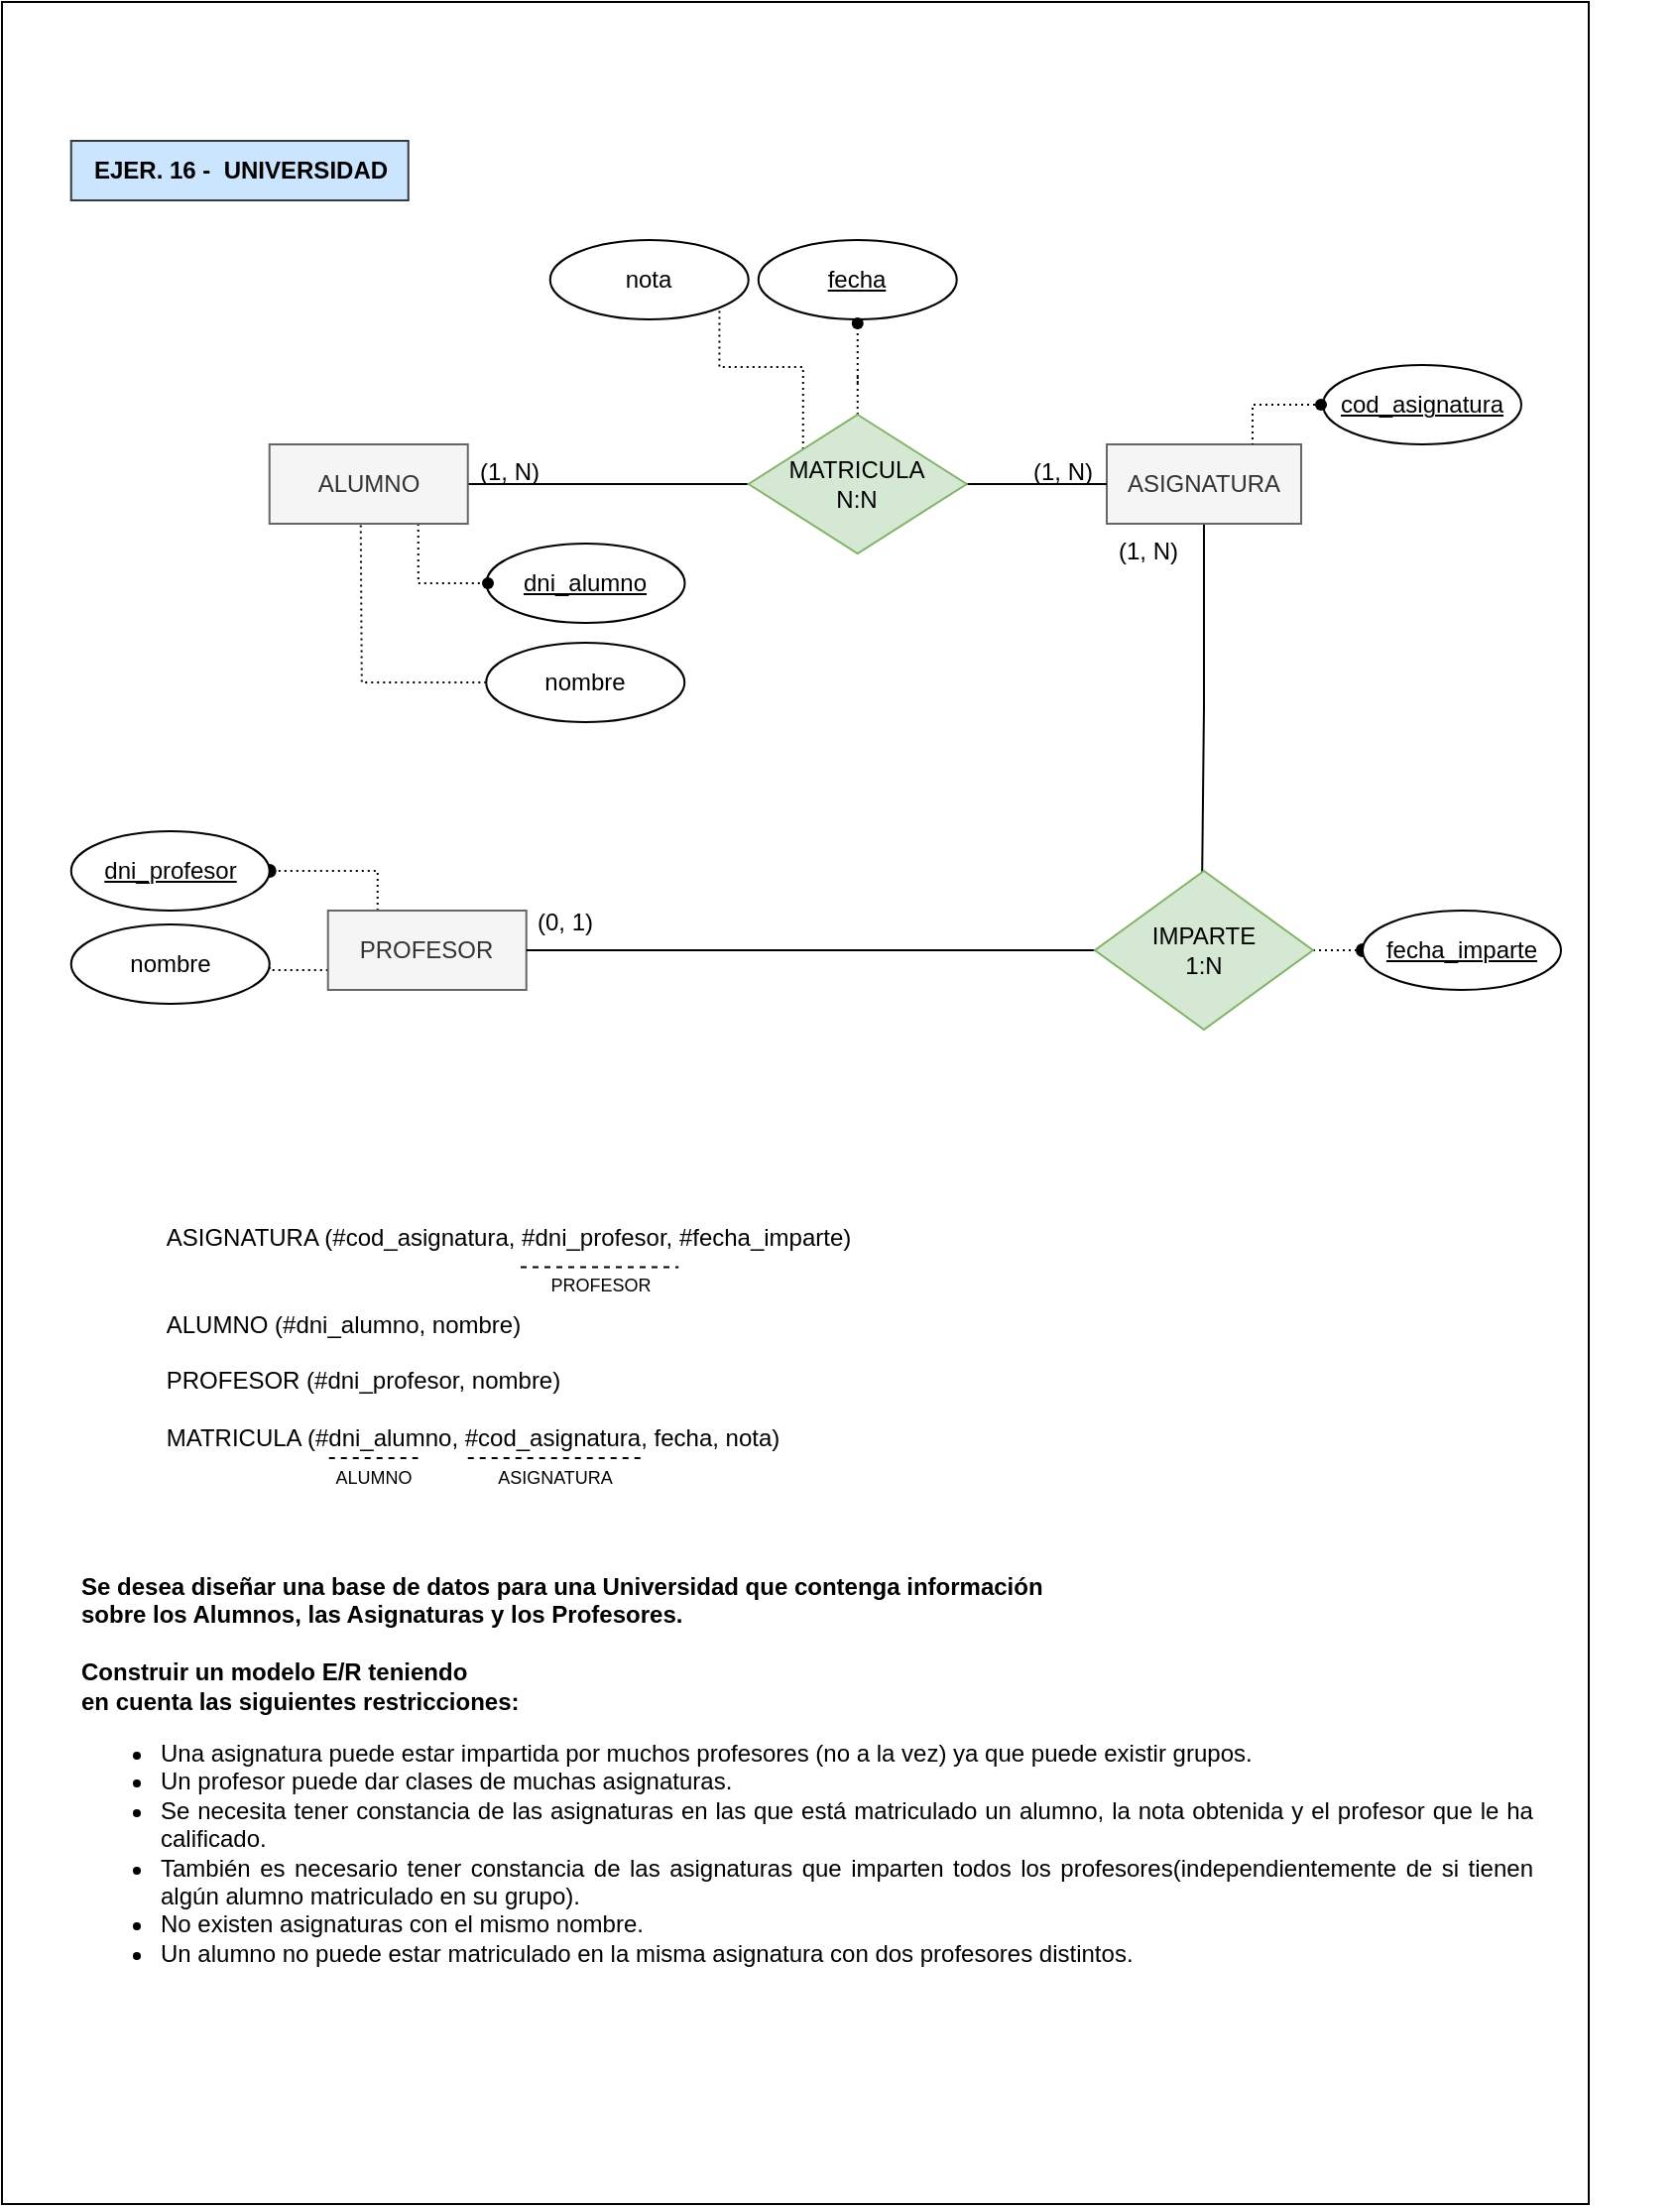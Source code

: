 <mxfile version="22.1.2" type="github">
  <diagram name="Página-1" id="RCEBO4_55bhPXPiaisOr">
    <mxGraphModel dx="2074" dy="1144" grid="1" gridSize="10" guides="1" tooltips="1" connect="1" arrows="1" fold="1" page="1" pageScale="1" pageWidth="827" pageHeight="1169" math="0" shadow="0">
      <root>
        <mxCell id="0" />
        <mxCell id="1" parent="0" />
        <mxCell id="zuOBPA3GGNfVyxOtIFOT-1" value="" style="rounded=0;whiteSpace=wrap;html=1;" vertex="1" parent="1">
          <mxGeometry x="14" y="30" width="800" height="1110" as="geometry" />
        </mxCell>
        <mxCell id="zuOBPA3GGNfVyxOtIFOT-67" value="" style="group" vertex="1" connectable="0" parent="1">
          <mxGeometry x="48.87" y="610" width="810" height="510" as="geometry" />
        </mxCell>
        <mxCell id="zuOBPA3GGNfVyxOtIFOT-68" value="&lt;div style=&quot;text-align: justify;&quot;&gt;&lt;br&gt;&lt;/div&gt;&lt;div style=&quot;text-align: justify;&quot;&gt;&lt;br&gt;&lt;/div&gt;&lt;div style=&quot;text-align: justify;&quot;&gt;ASIGNATURA (#cod_asignatura, #dni_profesor, #fecha_imparte)&lt;/div&gt;&lt;div style=&quot;text-align: justify;&quot;&gt;&lt;br&gt;&lt;/div&gt;&lt;div style=&quot;text-align: justify;&quot;&gt;&lt;br&gt;&lt;/div&gt;&lt;div style=&quot;text-align: justify;&quot;&gt;ALUMNO (#dni_alumno, nombre)&lt;/div&gt;&lt;div style=&quot;text-align: justify;&quot;&gt;&lt;br&gt;&lt;/div&gt;&lt;div style=&quot;text-align: justify;&quot;&gt;PROFESOR (#dni_profesor, nombre)&lt;/div&gt;&lt;div style=&quot;text-align: justify;&quot;&gt;&lt;br&gt;&lt;/div&gt;&lt;div style=&quot;text-align: justify;&quot;&gt;MATRICULA (#dni_alumno, #cod_asignatura, fecha, nota)&lt;/div&gt;" style="text;html=1;align=center;verticalAlign=middle;resizable=1;points=[];autosize=1;strokeColor=none;fillColor=none;movable=1;rotatable=1;deletable=1;editable=1;locked=0;connectable=1;container=0;" vertex="1" parent="zuOBPA3GGNfVyxOtIFOT-67">
          <mxGeometry x="35" y="1.925" width="370" height="153.962" as="geometry" />
        </mxCell>
        <mxCell id="zuOBPA3GGNfVyxOtIFOT-75" value="ASIGNATURA" style="text;html=1;strokeColor=none;fillColor=none;align=center;verticalAlign=middle;whiteSpace=wrap;rounded=0;fontSize=9;container=0;" vertex="1" parent="zuOBPA3GGNfVyxOtIFOT-67">
          <mxGeometry x="200" y="153.962" width="88.25" height="19.245" as="geometry" />
        </mxCell>
        <mxCell id="zuOBPA3GGNfVyxOtIFOT-103" value="" style="endArrow=none;dashed=1;html=1;rounded=0;exitX=0;exitY=0;exitDx=0;exitDy=0;entryX=1;entryY=0;entryDx=0;entryDy=0;" edge="1" parent="zuOBPA3GGNfVyxOtIFOT-67" source="zuOBPA3GGNfVyxOtIFOT-75" target="zuOBPA3GGNfVyxOtIFOT-75">
          <mxGeometry width="50" height="50" relative="1" as="geometry">
            <mxPoint x="141.75" y="146.264" as="sourcePoint" />
            <mxPoint x="186.75" y="146.264" as="targetPoint" />
          </mxGeometry>
        </mxCell>
        <mxCell id="zuOBPA3GGNfVyxOtIFOT-108" value="PROFESOR" style="text;html=1;strokeColor=none;fillColor=none;align=center;verticalAlign=middle;whiteSpace=wrap;rounded=0;fontSize=9;container=0;" vertex="1" parent="zuOBPA3GGNfVyxOtIFOT-67">
          <mxGeometry x="226.63" y="57.736" width="79.63" height="19.245" as="geometry" />
        </mxCell>
        <mxCell id="zuOBPA3GGNfVyxOtIFOT-109" value="" style="endArrow=none;dashed=1;html=1;rounded=0;exitX=0;exitY=0;exitDx=0;exitDy=0;entryX=1;entryY=0;entryDx=0;entryDy=0;" edge="1" parent="zuOBPA3GGNfVyxOtIFOT-67" source="zuOBPA3GGNfVyxOtIFOT-108" target="zuOBPA3GGNfVyxOtIFOT-108">
          <mxGeometry width="50" height="50" relative="1" as="geometry">
            <mxPoint x="407.12" y="191.491" as="sourcePoint" />
            <mxPoint x="452.12" y="191.491" as="targetPoint" />
          </mxGeometry>
        </mxCell>
        <mxCell id="zuOBPA3GGNfVyxOtIFOT-73" value="ALUMNO" style="text;html=1;strokeColor=none;fillColor=none;align=center;verticalAlign=middle;whiteSpace=wrap;rounded=0;fontSize=9;container=0;" vertex="1" parent="zuOBPA3GGNfVyxOtIFOT-67">
          <mxGeometry x="130" y="153.962" width="44.87" height="19.245" as="geometry" />
        </mxCell>
        <mxCell id="zuOBPA3GGNfVyxOtIFOT-74" value="" style="endArrow=none;dashed=1;html=1;rounded=0;exitX=0;exitY=0;exitDx=0;exitDy=0;entryX=1;entryY=0;entryDx=0;entryDy=0;" edge="1" parent="zuOBPA3GGNfVyxOtIFOT-67" source="zuOBPA3GGNfVyxOtIFOT-73" target="zuOBPA3GGNfVyxOtIFOT-73">
          <mxGeometry width="50" height="50" relative="1" as="geometry">
            <mxPoint x="67.67" y="144.34" as="sourcePoint" />
            <mxPoint x="145.57" y="143.377" as="targetPoint" />
          </mxGeometry>
        </mxCell>
        <mxCell id="zuOBPA3GGNfVyxOtIFOT-15" value="EJER. 16 -&amp;nbsp; UNIVERSIDAD" style="text;html=1;align=center;verticalAlign=middle;resizable=0;points=[];autosize=1;strokeColor=#36393d;fillColor=#cce5ff;fontStyle=1;fontSize=12;" vertex="1" parent="zuOBPA3GGNfVyxOtIFOT-67">
          <mxGeometry y="-510" width="170" height="30" as="geometry" />
        </mxCell>
        <mxCell id="zuOBPA3GGNfVyxOtIFOT-114" value="&lt;div style=&quot;&quot;&gt;&lt;div style=&quot;text-align: justify;&quot;&gt;&lt;br&gt;&lt;/div&gt;&lt;div style=&quot;text-align: justify;&quot;&gt;&lt;span style=&quot;font-size: 13px;&quot;&gt;&lt;br&gt;&lt;/span&gt;&lt;/div&gt;&lt;b&gt;&lt;div style=&quot;text-align: justify;&quot;&gt;&lt;b style=&quot;background-color: initial;&quot;&gt;Se desea diseñar una base de datos para una Universidad que contenga información&lt;/b&gt;&lt;/div&gt;&lt;font style=&quot;font-size: 12px;&quot;&gt;&lt;div style=&quot;text-align: justify;&quot;&gt;&lt;b style=&quot;background-color: initial;&quot;&gt;sobre los Alumnos, las Asignaturas y los Profesores.&amp;nbsp;&lt;/b&gt;&lt;/div&gt;&lt;/font&gt;&lt;/b&gt;&lt;/div&gt;&lt;div style=&quot;text-align: justify;&quot;&gt;&lt;b&gt;&lt;font style=&quot;font-size: 12px;&quot;&gt;&lt;br&gt;&lt;/font&gt;&lt;/b&gt;&lt;/div&gt;&lt;div style=&quot;&quot;&gt;&lt;div style=&quot;text-align: justify;&quot;&gt;&lt;b style=&quot;background-color: initial;&quot;&gt;Construir un modelo E/R teniendo&lt;/b&gt;&lt;/div&gt;&lt;b&gt;&lt;div style=&quot;text-align: justify;&quot;&gt;&lt;b style=&quot;background-color: initial;&quot;&gt;en cuenta las siguientes restricciones:&lt;/b&gt;&lt;/div&gt;&lt;/b&gt;&lt;ul&gt;&lt;li&gt;&lt;div style=&quot;text-align: justify;&quot;&gt;&lt;span style=&quot;background-color: initial;&quot;&gt;Una asignatura puede estar impartida por muchos profesores (no a la vez) ya que&amp;nbsp;&lt;/span&gt;&lt;span style=&quot;background-color: initial;&quot;&gt;puede existir grupos.&amp;nbsp;&lt;/span&gt;&lt;/div&gt;&lt;/li&gt;&lt;li style=&quot;text-align: justify;&quot;&gt;Un profesor puede dar clases de muchas asignaturas.&amp;nbsp;&lt;/li&gt;&lt;li&gt;&lt;div style=&quot;text-align: justify;&quot;&gt;&lt;span style=&quot;background-color: initial;&quot;&gt;Se necesita tener constancia de las asignaturas en las que está matriculado un&amp;nbsp;&lt;/span&gt;&lt;span style=&quot;background-color: initial;&quot;&gt;alumno, la nota obtenida y el profesor que le ha calificado.&amp;nbsp;&lt;/span&gt;&lt;/div&gt;&lt;/li&gt;&lt;li&gt;&lt;div style=&quot;text-align: justify;&quot;&gt;&lt;span style=&quot;background-color: initial;&quot;&gt;También es necesario tener constancia de las asignaturas que imparten todos los&amp;nbsp;&lt;/span&gt;&lt;span style=&quot;background-color: initial;&quot;&gt;profesores(independientemente de si tienen algún alumno matriculado en su&amp;nbsp;&lt;/span&gt;&lt;span style=&quot;background-color: initial;&quot;&gt;grupo).&amp;nbsp;&lt;/span&gt;&lt;/div&gt;&lt;/li&gt;&lt;li style=&quot;text-align: justify;&quot;&gt;No existen asignaturas con el mismo nombre.&lt;/li&gt;&lt;li&gt;&lt;div style=&quot;text-align: justify;&quot;&gt;&lt;span style=&quot;background-color: initial;&quot;&gt;Un alumno no puede estar matriculado en la misma asignatura con dos profesores&amp;nbsp;&lt;/span&gt;&lt;span style=&quot;background-color: initial;&quot;&gt;distintos.&amp;nbsp;&lt;/span&gt;&lt;/div&gt;&lt;/li&gt;&lt;/ul&gt;&lt;/div&gt;" style="text;html=1;strokeColor=none;fillColor=none;spacing=5;spacingTop=-20;whiteSpace=wrap;overflow=hidden;rounded=0;align=left;" vertex="1" parent="zuOBPA3GGNfVyxOtIFOT-67">
          <mxGeometry y="192.45" width="740" height="230.94" as="geometry" />
        </mxCell>
        <mxCell id="zuOBPA3GGNfVyxOtIFOT-89" style="edgeStyle=orthogonalEdgeStyle;rounded=0;orthogonalLoop=1;jettySize=auto;html=1;exitX=0.25;exitY=0;exitDx=0;exitDy=0;entryX=1;entryY=0.5;entryDx=0;entryDy=0;endArrow=oval;endFill=1;dashed=1;dashPattern=1 2;" edge="1" parent="1" source="zuOBPA3GGNfVyxOtIFOT-2" target="zuOBPA3GGNfVyxOtIFOT-32">
          <mxGeometry relative="1" as="geometry" />
        </mxCell>
        <mxCell id="zuOBPA3GGNfVyxOtIFOT-90" style="edgeStyle=orthogonalEdgeStyle;rounded=0;orthogonalLoop=1;jettySize=auto;html=1;exitX=0;exitY=0.75;exitDx=0;exitDy=0;entryX=1;entryY=0.5;entryDx=0;entryDy=0;endArrow=none;endFill=0;dashed=1;dashPattern=1 2;" edge="1" parent="1" source="zuOBPA3GGNfVyxOtIFOT-2" target="zuOBPA3GGNfVyxOtIFOT-28">
          <mxGeometry relative="1" as="geometry" />
        </mxCell>
        <mxCell id="zuOBPA3GGNfVyxOtIFOT-2" value="PROFESOR" style="whiteSpace=wrap;html=1;align=center;fillColor=#f5f5f5;fontColor=#333333;strokeColor=#666666;" vertex="1" parent="1">
          <mxGeometry x="178.37" y="488" width="100" height="40" as="geometry" />
        </mxCell>
        <mxCell id="zuOBPA3GGNfVyxOtIFOT-3" value="" style="edgeStyle=orthogonalEdgeStyle;rounded=0;orthogonalLoop=1;jettySize=auto;html=1;endArrow=none;endFill=0;" edge="1" parent="1" source="zuOBPA3GGNfVyxOtIFOT-4">
          <mxGeometry relative="1" as="geometry">
            <mxPoint x="619" y="478" as="targetPoint" />
          </mxGeometry>
        </mxCell>
        <mxCell id="zuOBPA3GGNfVyxOtIFOT-4" value="ASIGNATURA" style="whiteSpace=wrap;html=1;align=center;fillColor=#f5f5f5;fontColor=#333333;strokeColor=#666666;" vertex="1" parent="1">
          <mxGeometry x="571" y="253" width="98" height="40" as="geometry" />
        </mxCell>
        <mxCell id="zuOBPA3GGNfVyxOtIFOT-5" style="edgeStyle=orthogonalEdgeStyle;rounded=0;orthogonalLoop=1;jettySize=auto;html=1;exitX=1;exitY=0.5;exitDx=0;exitDy=0;entryX=0;entryY=0.5;entryDx=0;entryDy=0;endArrow=none;endFill=0;" edge="1" parent="1" source="zuOBPA3GGNfVyxOtIFOT-7" target="zuOBPA3GGNfVyxOtIFOT-11">
          <mxGeometry relative="1" as="geometry" />
        </mxCell>
        <mxCell id="zuOBPA3GGNfVyxOtIFOT-6" style="edgeStyle=orthogonalEdgeStyle;rounded=0;orthogonalLoop=1;jettySize=auto;html=1;exitX=0.75;exitY=1;exitDx=0;exitDy=0;fontFamily=Helvetica;fontSize=14;fontColor=default;startSize=0;entryX=0;entryY=0.5;entryDx=0;entryDy=0;endArrow=none;endFill=0;dashed=1;dashPattern=1 2;" edge="1" parent="1" source="zuOBPA3GGNfVyxOtIFOT-7" target="zuOBPA3GGNfVyxOtIFOT-36">
          <mxGeometry relative="1" as="geometry">
            <mxPoint x="223.667" y="323" as="targetPoint" />
          </mxGeometry>
        </mxCell>
        <mxCell id="zuOBPA3GGNfVyxOtIFOT-7" value="ALUMNO" style="whiteSpace=wrap;html=1;align=center;fillColor=#f5f5f5;fontColor=#333333;strokeColor=#666666;" vertex="1" parent="1">
          <mxGeometry x="148.87" y="253" width="100" height="40" as="geometry" />
        </mxCell>
        <mxCell id="zuOBPA3GGNfVyxOtIFOT-8" style="edgeStyle=orthogonalEdgeStyle;rounded=0;orthogonalLoop=1;jettySize=auto;html=1;exitX=0.5;exitY=0;exitDx=0;exitDy=0;entryX=0.5;entryY=0;entryDx=0;entryDy=0;" edge="1" parent="1">
          <mxGeometry relative="1" as="geometry">
            <mxPoint x="40.0" y="400" as="sourcePoint" />
            <mxPoint x="40.0" y="400" as="targetPoint" />
          </mxGeometry>
        </mxCell>
        <mxCell id="zuOBPA3GGNfVyxOtIFOT-9" style="edgeStyle=orthogonalEdgeStyle;rounded=0;orthogonalLoop=1;jettySize=auto;html=1;exitX=1;exitY=0.5;exitDx=0;exitDy=0;entryX=0;entryY=0.5;entryDx=0;entryDy=0;endArrow=none;endFill=0;" edge="1" parent="1" source="zuOBPA3GGNfVyxOtIFOT-11" target="zuOBPA3GGNfVyxOtIFOT-4">
          <mxGeometry relative="1" as="geometry" />
        </mxCell>
        <mxCell id="zuOBPA3GGNfVyxOtIFOT-10" style="edgeStyle=orthogonalEdgeStyle;rounded=0;orthogonalLoop=1;jettySize=auto;html=1;exitX=0.5;exitY=0;exitDx=0;exitDy=0;dashed=1;dashPattern=1 2;endArrow=none;endFill=0;" edge="1" parent="1" source="zuOBPA3GGNfVyxOtIFOT-11" target="zuOBPA3GGNfVyxOtIFOT-60">
          <mxGeometry relative="1" as="geometry" />
        </mxCell>
        <mxCell id="zuOBPA3GGNfVyxOtIFOT-85" style="edgeStyle=orthogonalEdgeStyle;rounded=0;orthogonalLoop=1;jettySize=auto;html=1;exitX=0;exitY=0;exitDx=0;exitDy=0;entryX=1;entryY=1;entryDx=0;entryDy=0;endArrow=none;endFill=0;dashed=1;dashPattern=1 2;" edge="1" parent="1" source="zuOBPA3GGNfVyxOtIFOT-11" target="zuOBPA3GGNfVyxOtIFOT-84">
          <mxGeometry relative="1" as="geometry" />
        </mxCell>
        <mxCell id="zuOBPA3GGNfVyxOtIFOT-11" value="&lt;font style=&quot;font-size: 12px;&quot;&gt;MATRICULA&lt;br&gt;N:N&lt;/font&gt;" style="shape=rhombus;perimeter=rhombusPerimeter;whiteSpace=wrap;html=1;align=center;verticalAlign=middle;fillColor=#d5e8d4;strokeColor=#82b366;" vertex="1" parent="1">
          <mxGeometry x="390.37" y="238" width="110" height="70" as="geometry" />
        </mxCell>
        <mxCell id="zuOBPA3GGNfVyxOtIFOT-12" style="rounded=0;orthogonalLoop=1;jettySize=auto;html=1;exitX=0;exitY=0.5;exitDx=0;exitDy=0;strokeColor=none;endArrow=none;endFill=0;shadow=1;" edge="1" parent="1">
          <mxGeometry relative="1" as="geometry">
            <mxPoint x="185.13" y="497" as="targetPoint" />
            <mxPoint x="153.37" y="487" as="sourcePoint" />
          </mxGeometry>
        </mxCell>
        <mxCell id="zuOBPA3GGNfVyxOtIFOT-14" value="(1, N)" style="text;strokeColor=none;fillColor=none;spacingLeft=4;spacingRight=4;overflow=hidden;rotatable=0;points=[[0,0.5],[1,0.5]];portConstraint=eastwest;fontSize=12;whiteSpace=wrap;html=1;" vertex="1" parent="1">
          <mxGeometry x="528.25" y="253" width="50" height="30" as="geometry" />
        </mxCell>
        <mxCell id="zuOBPA3GGNfVyxOtIFOT-16" style="edgeStyle=orthogonalEdgeStyle;rounded=0;orthogonalLoop=1;jettySize=auto;html=1;exitX=0;exitY=0.5;exitDx=0;exitDy=0;entryX=1;entryY=0.5;entryDx=0;entryDy=0;endArrow=none;endFill=0;startArrow=none;startFill=0;strokeColor=none;" edge="1" parent="1">
          <mxGeometry relative="1" as="geometry">
            <mxPoint x="81" y="288" as="sourcePoint" />
            <mxPoint x="131" y="288" as="targetPoint" />
          </mxGeometry>
        </mxCell>
        <mxCell id="zuOBPA3GGNfVyxOtIFOT-19" style="edgeStyle=orthogonalEdgeStyle;rounded=0;orthogonalLoop=1;jettySize=auto;html=1;exitDx=0;exitDy=0;entryX=0.75;entryY=0;entryDx=0;entryDy=0;dashed=1;dashPattern=1 2;endArrow=none;endFill=0;" edge="1" parent="1" source="zuOBPA3GGNfVyxOtIFOT-47" target="zuOBPA3GGNfVyxOtIFOT-4">
          <mxGeometry relative="1" as="geometry" />
        </mxCell>
        <mxCell id="zuOBPA3GGNfVyxOtIFOT-20" value="cod_asignatura" style="ellipse;whiteSpace=wrap;html=1;align=center;fontStyle=4;" vertex="1" parent="1">
          <mxGeometry x="680" y="213" width="100" height="40" as="geometry" />
        </mxCell>
        <mxCell id="zuOBPA3GGNfVyxOtIFOT-21" style="edgeStyle=orthogonalEdgeStyle;rounded=0;orthogonalLoop=1;jettySize=auto;html=1;exitX=0;exitY=0.5;exitDx=0;exitDy=0;entryX=0.5;entryY=1;entryDx=0;entryDy=0;dashed=1;dashPattern=1 2;endArrow=none;endFill=0;" edge="1" parent="1" source="zuOBPA3GGNfVyxOtIFOT-22">
          <mxGeometry relative="1" as="geometry">
            <mxPoint x="194.87" y="293" as="targetPoint" />
          </mxGeometry>
        </mxCell>
        <mxCell id="zuOBPA3GGNfVyxOtIFOT-22" value="nombre" style="ellipse;whiteSpace=wrap;html=1;align=center;" vertex="1" parent="1">
          <mxGeometry x="258.13" y="353" width="100" height="40" as="geometry" />
        </mxCell>
        <mxCell id="zuOBPA3GGNfVyxOtIFOT-26" style="edgeStyle=orthogonalEdgeStyle;rounded=0;orthogonalLoop=1;jettySize=auto;html=1;exitDx=0;exitDy=0;entryX=0.5;entryY=0;entryDx=0;entryDy=0;endArrow=none;endFill=0;dashed=1;dashPattern=1 2;" edge="1" parent="1">
          <mxGeometry relative="1" as="geometry">
            <mxPoint x="144.63" y="542" as="sourcePoint" />
            <mxPoint x="144.63" y="542" as="targetPoint" />
          </mxGeometry>
        </mxCell>
        <mxCell id="zuOBPA3GGNfVyxOtIFOT-28" value="nombre" style="ellipse;whiteSpace=wrap;html=1;align=center;" vertex="1" parent="1">
          <mxGeometry x="48.87" y="495" width="100" height="40" as="geometry" />
        </mxCell>
        <mxCell id="zuOBPA3GGNfVyxOtIFOT-32" value="dni_profesor" style="ellipse;whiteSpace=wrap;html=1;align=center;fontStyle=4" vertex="1" parent="1">
          <mxGeometry x="48.87" y="448" width="100" height="40" as="geometry" />
        </mxCell>
        <mxCell id="zuOBPA3GGNfVyxOtIFOT-36" value="dni_alumno" style="ellipse;whiteSpace=wrap;html=1;align=center;fontStyle=4;" vertex="1" parent="1">
          <mxGeometry x="258.25" y="303" width="100" height="40" as="geometry" />
        </mxCell>
        <mxCell id="zuOBPA3GGNfVyxOtIFOT-38" value="" style="shape=waypoint;sketch=0;fillStyle=solid;size=6;pointerEvents=1;points=[];fillColor=none;resizable=0;rotatable=0;perimeter=centerPerimeter;snapToPoint=1;" vertex="1" parent="1">
          <mxGeometry x="249" y="313" width="20" height="20" as="geometry" />
        </mxCell>
        <mxCell id="zuOBPA3GGNfVyxOtIFOT-87" style="edgeStyle=orthogonalEdgeStyle;rounded=0;orthogonalLoop=1;jettySize=auto;html=1;exitX=0;exitY=0.5;exitDx=0;exitDy=0;entryX=1;entryY=0.5;entryDx=0;entryDy=0;endArrow=none;endFill=0;" edge="1" parent="1" source="zuOBPA3GGNfVyxOtIFOT-42" target="zuOBPA3GGNfVyxOtIFOT-2">
          <mxGeometry relative="1" as="geometry" />
        </mxCell>
        <mxCell id="zuOBPA3GGNfVyxOtIFOT-92" style="edgeStyle=orthogonalEdgeStyle;rounded=0;orthogonalLoop=1;jettySize=auto;html=1;exitX=1;exitY=0.5;exitDx=0;exitDy=0;entryX=0;entryY=0.5;entryDx=0;entryDy=0;endArrow=oval;endFill=1;dashed=1;dashPattern=1 2;" edge="1" parent="1" source="zuOBPA3GGNfVyxOtIFOT-42" target="zuOBPA3GGNfVyxOtIFOT-91">
          <mxGeometry relative="1" as="geometry" />
        </mxCell>
        <mxCell id="zuOBPA3GGNfVyxOtIFOT-42" value="IMPARTE&lt;br&gt;1:N" style="shape=rhombus;perimeter=rhombusPerimeter;whiteSpace=wrap;html=1;align=center;fillColor=#d5e8d4;strokeColor=#82b366;" vertex="1" parent="1">
          <mxGeometry x="565" y="468" width="110" height="80" as="geometry" />
        </mxCell>
        <mxCell id="zuOBPA3GGNfVyxOtIFOT-46" value="" style="edgeStyle=orthogonalEdgeStyle;rounded=0;orthogonalLoop=1;jettySize=auto;html=1;exitX=0;exitY=0.5;exitDx=0;exitDy=0;entryDx=0;entryDy=0;dashed=1;dashPattern=1 2;endArrow=none;endFill=0;" edge="1" parent="1" source="zuOBPA3GGNfVyxOtIFOT-20" target="zuOBPA3GGNfVyxOtIFOT-47">
          <mxGeometry relative="1" as="geometry">
            <mxPoint x="680" y="233" as="sourcePoint" />
            <mxPoint x="645" y="253" as="targetPoint" />
          </mxGeometry>
        </mxCell>
        <mxCell id="zuOBPA3GGNfVyxOtIFOT-47" value="" style="shape=waypoint;sketch=0;fillStyle=solid;size=6;pointerEvents=1;points=[];fillColor=none;resizable=0;rotatable=0;perimeter=centerPerimeter;snapToPoint=1;" vertex="1" parent="1">
          <mxGeometry x="669" y="223" width="20" height="20" as="geometry" />
        </mxCell>
        <mxCell id="zuOBPA3GGNfVyxOtIFOT-48" value="(1, N)" style="text;strokeColor=none;fillColor=none;spacingLeft=4;spacingRight=4;overflow=hidden;rotatable=0;points=[[0,0.5],[1,0.5]];portConstraint=eastwest;fontSize=12;whiteSpace=wrap;html=1;" vertex="1" parent="1">
          <mxGeometry x="571" y="293" width="50" height="30" as="geometry" />
        </mxCell>
        <mxCell id="zuOBPA3GGNfVyxOtIFOT-58" style="edgeStyle=orthogonalEdgeStyle;rounded=0;orthogonalLoop=1;jettySize=auto;html=1;exitX=0.5;exitY=1;exitDx=0;exitDy=0;dashed=1;dashPattern=1 2;endArrow=none;endFill=0;" edge="1" parent="1" source="zuOBPA3GGNfVyxOtIFOT-59" target="zuOBPA3GGNfVyxOtIFOT-60">
          <mxGeometry relative="1" as="geometry" />
        </mxCell>
        <mxCell id="zuOBPA3GGNfVyxOtIFOT-59" value="fecha" style="ellipse;whiteSpace=wrap;html=1;align=center;fontStyle=4;" vertex="1" parent="1">
          <mxGeometry x="395.37" y="150" width="100" height="40" as="geometry" />
        </mxCell>
        <mxCell id="zuOBPA3GGNfVyxOtIFOT-60" value="" style="shape=waypoint;sketch=0;fillStyle=solid;size=6;pointerEvents=1;points=[];fillColor=none;resizable=0;rotatable=0;perimeter=centerPerimeter;snapToPoint=1;" vertex="1" parent="1">
          <mxGeometry x="435.37" y="182" width="20" height="20" as="geometry" />
        </mxCell>
        <mxCell id="zuOBPA3GGNfVyxOtIFOT-80" value="" style="rounded=0;orthogonalLoop=1;jettySize=auto;html=1;exitX=0;exitY=0.5;exitDx=0;exitDy=0;strokeColor=none;endArrow=none;endFill=0;shadow=1;" edge="1" parent="1">
          <mxGeometry relative="1" as="geometry">
            <mxPoint x="153.37" y="477.559" as="targetPoint" />
            <mxPoint x="165.13" y="482" as="sourcePoint" />
          </mxGeometry>
        </mxCell>
        <mxCell id="zuOBPA3GGNfVyxOtIFOT-82" value="(0, 1)" style="text;strokeColor=none;fillColor=none;spacingLeft=4;spacingRight=4;overflow=hidden;rotatable=0;points=[[0,0.5],[1,0.5]];portConstraint=eastwest;fontSize=12;whiteSpace=wrap;html=1;" vertex="1" parent="1">
          <mxGeometry x="278.37" y="480" width="50" height="30" as="geometry" />
        </mxCell>
        <mxCell id="zuOBPA3GGNfVyxOtIFOT-83" value="(1, N)" style="text;strokeColor=none;fillColor=none;spacingLeft=4;spacingRight=4;overflow=hidden;rotatable=0;points=[[0,0.5],[1,0.5]];portConstraint=eastwest;fontSize=12;whiteSpace=wrap;html=1;" vertex="1" parent="1">
          <mxGeometry x="248.87" y="253" width="50" height="30" as="geometry" />
        </mxCell>
        <mxCell id="zuOBPA3GGNfVyxOtIFOT-84" value="nota" style="ellipse;whiteSpace=wrap;html=1;align=center;" vertex="1" parent="1">
          <mxGeometry x="290.37" y="150" width="100" height="40" as="geometry" />
        </mxCell>
        <mxCell id="zuOBPA3GGNfVyxOtIFOT-91" value="fecha_imparte" style="ellipse;whiteSpace=wrap;html=1;align=center;fontStyle=4;" vertex="1" parent="1">
          <mxGeometry x="700" y="488" width="100" height="40" as="geometry" />
        </mxCell>
      </root>
    </mxGraphModel>
  </diagram>
</mxfile>
